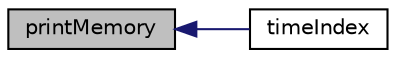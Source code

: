 digraph "printMemory"
{
  bgcolor="transparent";
  edge [fontname="Helvetica",fontsize="10",labelfontname="Helvetica",labelfontsize="10"];
  node [fontname="Helvetica",fontsize="10",shape=record];
  rankdir="LR";
  Node1 [label="printMemory",height=0.2,width=0.4,color="black", fillcolor="grey75", style="filled", fontcolor="black"];
  Node1 -> Node2 [dir="back",color="midnightblue",fontsize="10",style="solid",fontname="Helvetica"];
  Node2 [label="timeIndex",height=0.2,width=0.4,color="black",URL="$a02818.html#a41e21abc43e2fb60181c5cddc6e7d832",tooltip="The current time index. "];
}

